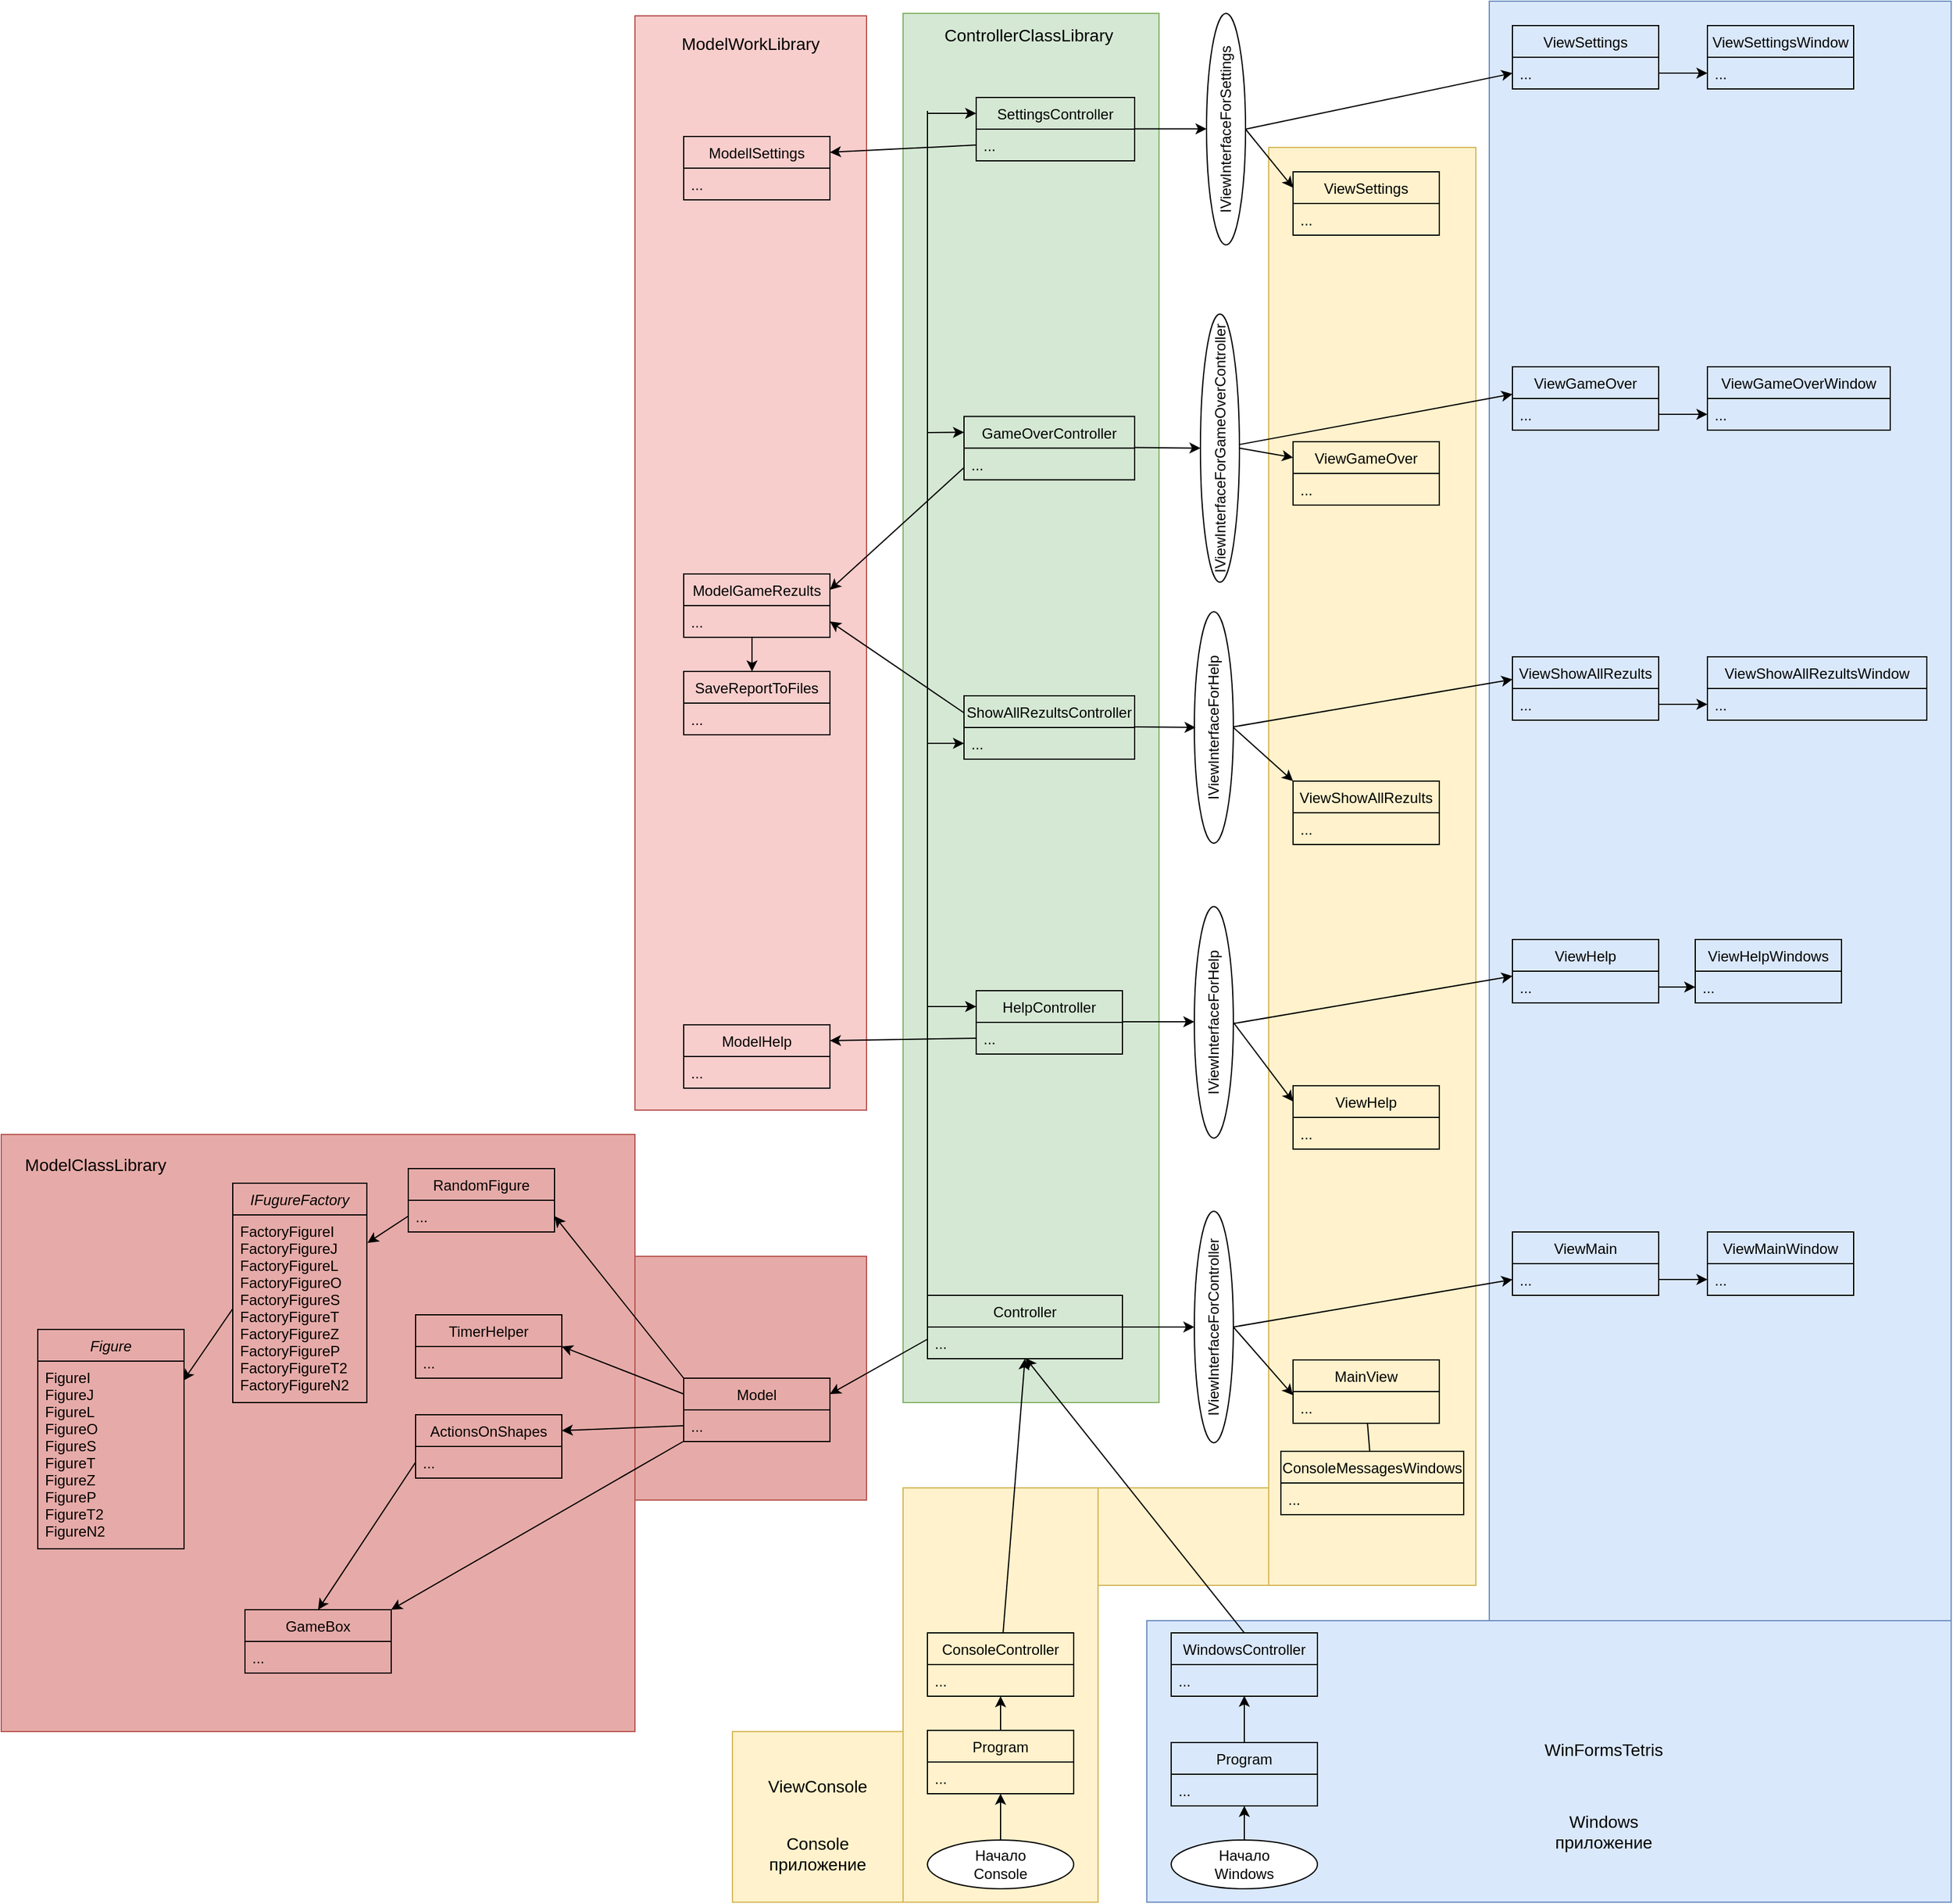 <mxfile version="16.0.3" type="device"><diagram id="prtHgNgQTEPvFCAcTncT" name="Page-1"><mxGraphModel dx="942" dy="1612" grid="1" gridSize="10" guides="1" tooltips="1" connect="1" arrows="1" fold="1" page="1" pageScale="1" pageWidth="827" pageHeight="1169" math="0" shadow="0"><root><mxCell id="0"/><mxCell id="1" parent="0"/><mxCell id="9zgiPNQ5Xbopc1vf4qiY-66" value="" style="rounded=0;whiteSpace=wrap;html=1;fontSize=14;strokeWidth=1;fillColor=#E6ABA8;strokeColor=#b85450;" parent="1" vertex="1"><mxGeometry x="540" y="610" width="190" height="200" as="geometry"/></mxCell><mxCell id="9zgiPNQ5Xbopc1vf4qiY-60" value="" style="rounded=0;whiteSpace=wrap;html=1;fillColor=#fff2cc;strokeColor=#d6b656;" parent="1" vertex="1"><mxGeometry x="620" y="1000" width="140" height="140" as="geometry"/></mxCell><mxCell id="9zgiPNQ5Xbopc1vf4qiY-9" value="" style="rounded=0;whiteSpace=wrap;html=1;fillColor=#E6ABA8;strokeColor=#b85450;" parent="1" vertex="1"><mxGeometry x="20" y="510" width="520" height="490" as="geometry"/></mxCell><mxCell id="9zgiPNQ5Xbopc1vf4qiY-8" value="" style="rounded=0;whiteSpace=wrap;html=1;fillColor=#f8cecc;strokeColor=#b85450;" parent="1" vertex="1"><mxGeometry x="540" y="-408" width="190" height="898" as="geometry"/></mxCell><mxCell id="9zgiPNQ5Xbopc1vf4qiY-7" value="" style="rounded=0;whiteSpace=wrap;html=1;fillColor=#d5e8d4;strokeColor=#82b366;" parent="1" vertex="1"><mxGeometry x="760" y="-410" width="210" height="1140" as="geometry"/></mxCell><mxCell id="9zgiPNQ5Xbopc1vf4qiY-6" value="" style="rounded=0;whiteSpace=wrap;html=1;fillColor=#fff2cc;strokeColor=#d6b656;" parent="1" vertex="1"><mxGeometry x="920" y="800" width="140" height="80" as="geometry"/></mxCell><mxCell id="9zgiPNQ5Xbopc1vf4qiY-5" value="" style="rounded=0;whiteSpace=wrap;html=1;fillColor=#fff2cc;strokeColor=#d6b656;" parent="1" vertex="1"><mxGeometry x="760" y="800" width="160" height="340" as="geometry"/></mxCell><mxCell id="9zgiPNQ5Xbopc1vf4qiY-4" value="" style="rounded=0;whiteSpace=wrap;html=1;fillColor=#fff2cc;strokeColor=#d6b656;" parent="1" vertex="1"><mxGeometry x="1060" y="-300" width="170" height="1180" as="geometry"/></mxCell><mxCell id="9zgiPNQ5Xbopc1vf4qiY-3" value="" style="rounded=0;whiteSpace=wrap;html=1;fillColor=#dae8fc;strokeColor=#6c8ebf;" parent="1" vertex="1"><mxGeometry x="1241" y="-420" width="379" height="1330" as="geometry"/></mxCell><mxCell id="9zgiPNQ5Xbopc1vf4qiY-1" value="" style="rounded=0;whiteSpace=wrap;html=1;fillColor=#dae8fc;strokeColor=#6c8ebf;" parent="1" vertex="1"><mxGeometry x="960" y="909" width="660" height="231" as="geometry"/></mxCell><mxCell id="8MBNEFl6X5TGmFLHUKpR-1" value="Controller" style="swimlane;fontStyle=0;childLayout=stackLayout;horizontal=1;startSize=26;fillColor=none;horizontalStack=0;resizeParent=1;resizeParentMax=0;resizeLast=0;collapsible=1;marginBottom=0;" parent="1" vertex="1"><mxGeometry x="780" y="642" width="160" height="52" as="geometry"/></mxCell><mxCell id="8MBNEFl6X5TGmFLHUKpR-2" value="..." style="text;strokeColor=none;fillColor=none;align=left;verticalAlign=top;spacingLeft=4;spacingRight=4;overflow=hidden;rotatable=0;points=[[0,0.5],[1,0.5]];portConstraint=eastwest;" parent="8MBNEFl6X5TGmFLHUKpR-1" vertex="1"><mxGeometry y="26" width="160" height="26" as="geometry"/></mxCell><mxCell id="8MBNEFl6X5TGmFLHUKpR-3" value="ViewMain" style="swimlane;fontStyle=0;childLayout=stackLayout;horizontal=1;startSize=26;fillColor=none;horizontalStack=0;resizeParent=1;resizeParentMax=0;resizeLast=0;collapsible=1;marginBottom=0;" parent="1" vertex="1"><mxGeometry x="1260" y="590" width="120" height="52" as="geometry"/></mxCell><mxCell id="8MBNEFl6X5TGmFLHUKpR-4" value="..." style="text;strokeColor=none;fillColor=none;align=left;verticalAlign=top;spacingLeft=4;spacingRight=4;overflow=hidden;rotatable=0;points=[[0,0.5],[1,0.5]];portConstraint=eastwest;" parent="8MBNEFl6X5TGmFLHUKpR-3" vertex="1"><mxGeometry y="26" width="120" height="26" as="geometry"/></mxCell><mxCell id="8MBNEFl6X5TGmFLHUKpR-5" value="Model" style="swimlane;fontStyle=0;childLayout=stackLayout;horizontal=1;startSize=26;fillColor=none;horizontalStack=0;resizeParent=1;resizeParentMax=0;resizeLast=0;collapsible=1;marginBottom=0;" parent="1" vertex="1"><mxGeometry x="580" y="710" width="120" height="52" as="geometry"/></mxCell><mxCell id="8MBNEFl6X5TGmFLHUKpR-6" value="..." style="text;strokeColor=none;fillColor=none;align=left;verticalAlign=top;spacingLeft=4;spacingRight=4;overflow=hidden;rotatable=0;points=[[0,0.5],[1,0.5]];portConstraint=eastwest;" parent="8MBNEFl6X5TGmFLHUKpR-5" vertex="1"><mxGeometry y="26" width="120" height="26" as="geometry"/></mxCell><mxCell id="8MBNEFl6X5TGmFLHUKpR-7" value="MainView" style="swimlane;fontStyle=0;childLayout=stackLayout;horizontal=1;startSize=26;fillColor=none;horizontalStack=0;resizeParent=1;resizeParentMax=0;resizeLast=0;collapsible=1;marginBottom=0;" parent="1" vertex="1"><mxGeometry x="1080" y="695" width="120" height="52" as="geometry"/></mxCell><mxCell id="8MBNEFl6X5TGmFLHUKpR-8" value="..." style="text;strokeColor=none;fillColor=none;align=left;verticalAlign=top;spacingLeft=4;spacingRight=4;overflow=hidden;rotatable=0;points=[[0,0.5],[1,0.5]];portConstraint=eastwest;" parent="8MBNEFl6X5TGmFLHUKpR-7" vertex="1"><mxGeometry y="26" width="120" height="26" as="geometry"/></mxCell><mxCell id="8MBNEFl6X5TGmFLHUKpR-9" value="IViewInterfaceForController" style="ellipse;whiteSpace=wrap;html=1;rotation=-90;" parent="1" vertex="1"><mxGeometry x="920" y="652" width="190" height="32" as="geometry"/></mxCell><mxCell id="8MBNEFl6X5TGmFLHUKpR-10" value="GameOverController" style="swimlane;fontStyle=0;childLayout=stackLayout;horizontal=1;startSize=26;fillColor=none;horizontalStack=0;resizeParent=1;resizeParentMax=0;resizeLast=0;collapsible=1;marginBottom=0;" parent="1" vertex="1"><mxGeometry x="810" y="-79.25" width="140" height="52" as="geometry"/></mxCell><mxCell id="8MBNEFl6X5TGmFLHUKpR-11" value="..." style="text;strokeColor=none;fillColor=none;align=left;verticalAlign=top;spacingLeft=4;spacingRight=4;overflow=hidden;rotatable=0;points=[[0,0.5],[1,0.5]];portConstraint=eastwest;" parent="8MBNEFl6X5TGmFLHUKpR-10" vertex="1"><mxGeometry y="26" width="140" height="26" as="geometry"/></mxCell><mxCell id="8MBNEFl6X5TGmFLHUKpR-12" value="ShowAllRezultsController" style="swimlane;fontStyle=0;childLayout=stackLayout;horizontal=1;startSize=26;fillColor=none;horizontalStack=0;resizeParent=1;resizeParentMax=0;resizeLast=0;collapsible=1;marginBottom=0;" parent="1" vertex="1"><mxGeometry x="810" y="150" width="140" height="52" as="geometry"/></mxCell><mxCell id="8MBNEFl6X5TGmFLHUKpR-13" value="..." style="text;strokeColor=none;fillColor=none;align=left;verticalAlign=top;spacingLeft=4;spacingRight=4;overflow=hidden;rotatable=0;points=[[0,0.5],[1,0.5]];portConstraint=eastwest;" parent="8MBNEFl6X5TGmFLHUKpR-12" vertex="1"><mxGeometry y="26" width="140" height="26" as="geometry"/></mxCell><mxCell id="8MBNEFl6X5TGmFLHUKpR-14" value="SettingsController" style="swimlane;fontStyle=0;childLayout=stackLayout;horizontal=1;startSize=26;fillColor=none;horizontalStack=0;resizeParent=1;resizeParentMax=0;resizeLast=0;collapsible=1;marginBottom=0;" parent="1" vertex="1"><mxGeometry x="820" y="-341" width="130" height="52" as="geometry"/></mxCell><mxCell id="8MBNEFl6X5TGmFLHUKpR-15" value="..." style="text;strokeColor=none;fillColor=none;align=left;verticalAlign=top;spacingLeft=4;spacingRight=4;overflow=hidden;rotatable=0;points=[[0,0.5],[1,0.5]];portConstraint=eastwest;" parent="8MBNEFl6X5TGmFLHUKpR-14" vertex="1"><mxGeometry y="26" width="130" height="26" as="geometry"/></mxCell><mxCell id="8MBNEFl6X5TGmFLHUKpR-16" value="HelpController" style="swimlane;fontStyle=0;childLayout=stackLayout;horizontal=1;startSize=26;fillColor=none;horizontalStack=0;resizeParent=1;resizeParentMax=0;resizeLast=0;collapsible=1;marginBottom=0;" parent="1" vertex="1"><mxGeometry x="820" y="392" width="120" height="52" as="geometry"/></mxCell><mxCell id="8MBNEFl6X5TGmFLHUKpR-17" value="..." style="text;strokeColor=none;fillColor=none;align=left;verticalAlign=top;spacingLeft=4;spacingRight=4;overflow=hidden;rotatable=0;points=[[0,0.5],[1,0.5]];portConstraint=eastwest;" parent="8MBNEFl6X5TGmFLHUKpR-16" vertex="1"><mxGeometry y="26" width="120" height="26" as="geometry"/></mxCell><mxCell id="8MBNEFl6X5TGmFLHUKpR-18" value="ModelGameRezults" style="swimlane;fontStyle=0;childLayout=stackLayout;horizontal=1;startSize=26;fillColor=none;horizontalStack=0;resizeParent=1;resizeParentMax=0;resizeLast=0;collapsible=1;marginBottom=0;" parent="1" vertex="1"><mxGeometry x="580" y="50" width="120" height="52" as="geometry"/></mxCell><mxCell id="8MBNEFl6X5TGmFLHUKpR-19" value="..." style="text;strokeColor=none;fillColor=none;align=left;verticalAlign=top;spacingLeft=4;spacingRight=4;overflow=hidden;rotatable=0;points=[[0,0.5],[1,0.5]];portConstraint=eastwest;" parent="8MBNEFl6X5TGmFLHUKpR-18" vertex="1"><mxGeometry y="26" width="120" height="26" as="geometry"/></mxCell><mxCell id="8MBNEFl6X5TGmFLHUKpR-20" value="ModellSettings" style="swimlane;fontStyle=0;childLayout=stackLayout;horizontal=1;startSize=26;fillColor=none;horizontalStack=0;resizeParent=1;resizeParentMax=0;resizeLast=0;collapsible=1;marginBottom=0;" parent="1" vertex="1"><mxGeometry x="580" y="-309" width="120" height="52" as="geometry"/></mxCell><mxCell id="8MBNEFl6X5TGmFLHUKpR-21" value="..." style="text;strokeColor=none;fillColor=none;align=left;verticalAlign=top;spacingLeft=4;spacingRight=4;overflow=hidden;rotatable=0;points=[[0,0.5],[1,0.5]];portConstraint=eastwest;" parent="8MBNEFl6X5TGmFLHUKpR-20" vertex="1"><mxGeometry y="26" width="120" height="26" as="geometry"/></mxCell><mxCell id="8MBNEFl6X5TGmFLHUKpR-22" value="ModelHelp" style="swimlane;fontStyle=0;childLayout=stackLayout;horizontal=1;startSize=26;fillColor=none;horizontalStack=0;resizeParent=1;resizeParentMax=0;resizeLast=0;collapsible=1;marginBottom=0;" parent="1" vertex="1"><mxGeometry x="580" y="420" width="120" height="52" as="geometry"/></mxCell><mxCell id="8MBNEFl6X5TGmFLHUKpR-23" value="..." style="text;strokeColor=none;fillColor=none;align=left;verticalAlign=top;spacingLeft=4;spacingRight=4;overflow=hidden;rotatable=0;points=[[0,0.5],[1,0.5]];portConstraint=eastwest;" parent="8MBNEFl6X5TGmFLHUKpR-22" vertex="1"><mxGeometry y="26" width="120" height="26" as="geometry"/></mxCell><mxCell id="8MBNEFl6X5TGmFLHUKpR-25" value="ViewHelp" style="swimlane;fontStyle=0;childLayout=stackLayout;horizontal=1;startSize=26;fillColor=none;horizontalStack=0;resizeParent=1;resizeParentMax=0;resizeLast=0;collapsible=1;marginBottom=0;" parent="1" vertex="1"><mxGeometry x="1260" y="350" width="120" height="52" as="geometry"/></mxCell><mxCell id="8MBNEFl6X5TGmFLHUKpR-26" value="..." style="text;strokeColor=none;fillColor=none;align=left;verticalAlign=top;spacingLeft=4;spacingRight=4;overflow=hidden;rotatable=0;points=[[0,0.5],[1,0.5]];portConstraint=eastwest;" parent="8MBNEFl6X5TGmFLHUKpR-25" vertex="1"><mxGeometry y="26" width="120" height="26" as="geometry"/></mxCell><mxCell id="8MBNEFl6X5TGmFLHUKpR-27" value="ViewHelpWindows" style="swimlane;fontStyle=0;childLayout=stackLayout;horizontal=1;startSize=26;fillColor=none;horizontalStack=0;resizeParent=1;resizeParentMax=0;resizeLast=0;collapsible=1;marginBottom=0;" parent="1" vertex="1"><mxGeometry x="1410" y="350" width="120" height="52" as="geometry"/></mxCell><mxCell id="8MBNEFl6X5TGmFLHUKpR-28" value="..." style="text;strokeColor=none;fillColor=none;align=left;verticalAlign=top;spacingLeft=4;spacingRight=4;overflow=hidden;rotatable=0;points=[[0,0.5],[1,0.5]];portConstraint=eastwest;" parent="8MBNEFl6X5TGmFLHUKpR-27" vertex="1"><mxGeometry y="26" width="120" height="26" as="geometry"/></mxCell><mxCell id="8MBNEFl6X5TGmFLHUKpR-29" value="ViewShowAllRezults" style="swimlane;fontStyle=0;childLayout=stackLayout;horizontal=1;startSize=26;fillColor=none;horizontalStack=0;resizeParent=1;resizeParentMax=0;resizeLast=0;collapsible=1;marginBottom=0;" parent="1" vertex="1"><mxGeometry x="1260" y="118" width="120" height="52" as="geometry"/></mxCell><mxCell id="8MBNEFl6X5TGmFLHUKpR-30" value="..." style="text;strokeColor=none;fillColor=none;align=left;verticalAlign=top;spacingLeft=4;spacingRight=4;overflow=hidden;rotatable=0;points=[[0,0.5],[1,0.5]];portConstraint=eastwest;" parent="8MBNEFl6X5TGmFLHUKpR-29" vertex="1"><mxGeometry y="26" width="120" height="26" as="geometry"/></mxCell><mxCell id="8MBNEFl6X5TGmFLHUKpR-31" value="ViewShowAllRezultsWindow" style="swimlane;fontStyle=0;childLayout=stackLayout;horizontal=1;startSize=26;fillColor=none;horizontalStack=0;resizeParent=1;resizeParentMax=0;resizeLast=0;collapsible=1;marginBottom=0;" parent="1" vertex="1"><mxGeometry x="1420" y="118" width="180" height="52" as="geometry"/></mxCell><mxCell id="8MBNEFl6X5TGmFLHUKpR-32" value="..." style="text;strokeColor=none;fillColor=none;align=left;verticalAlign=top;spacingLeft=4;spacingRight=4;overflow=hidden;rotatable=0;points=[[0,0.5],[1,0.5]];portConstraint=eastwest;" parent="8MBNEFl6X5TGmFLHUKpR-31" vertex="1"><mxGeometry y="26" width="180" height="26" as="geometry"/></mxCell><mxCell id="8MBNEFl6X5TGmFLHUKpR-33" value="ViewGameOver" style="swimlane;fontStyle=0;childLayout=stackLayout;horizontal=1;startSize=26;fillColor=none;horizontalStack=0;resizeParent=1;resizeParentMax=0;resizeLast=0;collapsible=1;marginBottom=0;" parent="1" vertex="1"><mxGeometry x="1260" y="-120" width="120" height="52" as="geometry"/></mxCell><mxCell id="8MBNEFl6X5TGmFLHUKpR-34" value="..." style="text;strokeColor=none;fillColor=none;align=left;verticalAlign=top;spacingLeft=4;spacingRight=4;overflow=hidden;rotatable=0;points=[[0,0.5],[1,0.5]];portConstraint=eastwest;" parent="8MBNEFl6X5TGmFLHUKpR-33" vertex="1"><mxGeometry y="26" width="120" height="26" as="geometry"/></mxCell><mxCell id="8MBNEFl6X5TGmFLHUKpR-35" value="ViewGameOverWindow" style="swimlane;fontStyle=0;childLayout=stackLayout;horizontal=1;startSize=26;fillColor=none;horizontalStack=0;resizeParent=1;resizeParentMax=0;resizeLast=0;collapsible=1;marginBottom=0;" parent="1" vertex="1"><mxGeometry x="1420" y="-120" width="150" height="52" as="geometry"/></mxCell><mxCell id="8MBNEFl6X5TGmFLHUKpR-36" value="..." style="text;strokeColor=none;fillColor=none;align=left;verticalAlign=top;spacingLeft=4;spacingRight=4;overflow=hidden;rotatable=0;points=[[0,0.5],[1,0.5]];portConstraint=eastwest;" parent="8MBNEFl6X5TGmFLHUKpR-35" vertex="1"><mxGeometry y="26" width="150" height="26" as="geometry"/></mxCell><mxCell id="8MBNEFl6X5TGmFLHUKpR-37" value="ViewSettings" style="swimlane;fontStyle=0;childLayout=stackLayout;horizontal=1;startSize=26;fillColor=none;horizontalStack=0;resizeParent=1;resizeParentMax=0;resizeLast=0;collapsible=1;marginBottom=0;" parent="1" vertex="1"><mxGeometry x="1260" y="-400" width="120" height="52" as="geometry"/></mxCell><mxCell id="8MBNEFl6X5TGmFLHUKpR-38" value="..." style="text;strokeColor=none;fillColor=none;align=left;verticalAlign=top;spacingLeft=4;spacingRight=4;overflow=hidden;rotatable=0;points=[[0,0.5],[1,0.5]];portConstraint=eastwest;" parent="8MBNEFl6X5TGmFLHUKpR-37" vertex="1"><mxGeometry y="26" width="120" height="26" as="geometry"/></mxCell><mxCell id="8MBNEFl6X5TGmFLHUKpR-39" value="ViewSettingsWindow" style="swimlane;fontStyle=0;childLayout=stackLayout;horizontal=1;startSize=26;fillColor=none;horizontalStack=0;resizeParent=1;resizeParentMax=0;resizeLast=0;collapsible=1;marginBottom=0;" parent="1" vertex="1"><mxGeometry x="1420" y="-400" width="120" height="52" as="geometry"/></mxCell><mxCell id="8MBNEFl6X5TGmFLHUKpR-40" value="..." style="text;strokeColor=none;fillColor=none;align=left;verticalAlign=top;spacingLeft=4;spacingRight=4;overflow=hidden;rotatable=0;points=[[0,0.5],[1,0.5]];portConstraint=eastwest;" parent="8MBNEFl6X5TGmFLHUKpR-39" vertex="1"><mxGeometry y="26" width="120" height="26" as="geometry"/></mxCell><mxCell id="8MBNEFl6X5TGmFLHUKpR-41" value="ViewHelp" style="swimlane;fontStyle=0;childLayout=stackLayout;horizontal=1;startSize=26;fillColor=none;horizontalStack=0;resizeParent=1;resizeParentMax=0;resizeLast=0;collapsible=1;marginBottom=0;" parent="1" vertex="1"><mxGeometry x="1080" y="470" width="120" height="52" as="geometry"/></mxCell><mxCell id="8MBNEFl6X5TGmFLHUKpR-42" value="..." style="text;strokeColor=none;fillColor=none;align=left;verticalAlign=top;spacingLeft=4;spacingRight=4;overflow=hidden;rotatable=0;points=[[0,0.5],[1,0.5]];portConstraint=eastwest;" parent="8MBNEFl6X5TGmFLHUKpR-41" vertex="1"><mxGeometry y="26" width="120" height="26" as="geometry"/></mxCell><mxCell id="8MBNEFl6X5TGmFLHUKpR-43" value="ViewShowAllRezults" style="swimlane;fontStyle=0;childLayout=stackLayout;horizontal=1;startSize=26;fillColor=none;horizontalStack=0;resizeParent=1;resizeParentMax=0;resizeLast=0;collapsible=1;marginBottom=0;" parent="1" vertex="1"><mxGeometry x="1080" y="220" width="120" height="52" as="geometry"/></mxCell><mxCell id="8MBNEFl6X5TGmFLHUKpR-44" value="..." style="text;strokeColor=none;fillColor=none;align=left;verticalAlign=top;spacingLeft=4;spacingRight=4;overflow=hidden;rotatable=0;points=[[0,0.5],[1,0.5]];portConstraint=eastwest;" parent="8MBNEFl6X5TGmFLHUKpR-43" vertex="1"><mxGeometry y="26" width="120" height="26" as="geometry"/></mxCell><mxCell id="8MBNEFl6X5TGmFLHUKpR-45" value="ViewGameOver" style="swimlane;fontStyle=0;childLayout=stackLayout;horizontal=1;startSize=26;fillColor=none;horizontalStack=0;resizeParent=1;resizeParentMax=0;resizeLast=0;collapsible=1;marginBottom=0;" parent="1" vertex="1"><mxGeometry x="1080" y="-58.5" width="120" height="52" as="geometry"/></mxCell><mxCell id="8MBNEFl6X5TGmFLHUKpR-46" value="..." style="text;strokeColor=none;fillColor=none;align=left;verticalAlign=top;spacingLeft=4;spacingRight=4;overflow=hidden;rotatable=0;points=[[0,0.5],[1,0.5]];portConstraint=eastwest;" parent="8MBNEFl6X5TGmFLHUKpR-45" vertex="1"><mxGeometry y="26" width="120" height="26" as="geometry"/></mxCell><mxCell id="8MBNEFl6X5TGmFLHUKpR-47" value="ViewSettings" style="swimlane;fontStyle=0;childLayout=stackLayout;horizontal=1;startSize=26;fillColor=none;horizontalStack=0;resizeParent=1;resizeParentMax=0;resizeLast=0;collapsible=1;marginBottom=0;" parent="1" vertex="1"><mxGeometry x="1080" y="-280" width="120" height="52" as="geometry"/></mxCell><mxCell id="8MBNEFl6X5TGmFLHUKpR-48" value="..." style="text;strokeColor=none;fillColor=none;align=left;verticalAlign=top;spacingLeft=4;spacingRight=4;overflow=hidden;rotatable=0;points=[[0,0.5],[1,0.5]];portConstraint=eastwest;" parent="8MBNEFl6X5TGmFLHUKpR-47" vertex="1"><mxGeometry y="26" width="120" height="26" as="geometry"/></mxCell><mxCell id="8MBNEFl6X5TGmFLHUKpR-53" value="Начало&lt;br&gt;Console" style="ellipse;whiteSpace=wrap;html=1;" parent="1" vertex="1"><mxGeometry x="780" y="1089" width="120" height="40" as="geometry"/></mxCell><mxCell id="8MBNEFl6X5TGmFLHUKpR-54" value="Начало&lt;br&gt;Windows" style="ellipse;whiteSpace=wrap;html=1;" parent="1" vertex="1"><mxGeometry x="980" y="1089" width="120" height="40" as="geometry"/></mxCell><mxCell id="8MBNEFl6X5TGmFLHUKpR-55" value="Program" style="swimlane;fontStyle=0;childLayout=stackLayout;horizontal=1;startSize=26;fillColor=none;horizontalStack=0;resizeParent=1;resizeParentMax=0;resizeLast=0;collapsible=1;marginBottom=0;" parent="1" vertex="1"><mxGeometry x="780" y="999" width="120" height="52" as="geometry"/></mxCell><mxCell id="8MBNEFl6X5TGmFLHUKpR-56" value="..." style="text;strokeColor=none;fillColor=none;align=left;verticalAlign=top;spacingLeft=4;spacingRight=4;overflow=hidden;rotatable=0;points=[[0,0.5],[1,0.5]];portConstraint=eastwest;" parent="8MBNEFl6X5TGmFLHUKpR-55" vertex="1"><mxGeometry y="26" width="120" height="26" as="geometry"/></mxCell><mxCell id="8MBNEFl6X5TGmFLHUKpR-57" value="ConsoleController" style="swimlane;fontStyle=0;childLayout=stackLayout;horizontal=1;startSize=26;fillColor=none;horizontalStack=0;resizeParent=1;resizeParentMax=0;resizeLast=0;collapsible=1;marginBottom=0;" parent="1" vertex="1"><mxGeometry x="780" y="919" width="120" height="52" as="geometry"/></mxCell><mxCell id="8MBNEFl6X5TGmFLHUKpR-58" value="..." style="text;strokeColor=none;fillColor=none;align=left;verticalAlign=top;spacingLeft=4;spacingRight=4;overflow=hidden;rotatable=0;points=[[0,0.5],[1,0.5]];portConstraint=eastwest;" parent="8MBNEFl6X5TGmFLHUKpR-57" vertex="1"><mxGeometry y="26" width="120" height="26" as="geometry"/></mxCell><mxCell id="8MBNEFl6X5TGmFLHUKpR-59" value="Program" style="swimlane;fontStyle=0;childLayout=stackLayout;horizontal=1;startSize=26;fillColor=none;horizontalStack=0;resizeParent=1;resizeParentMax=0;resizeLast=0;collapsible=1;marginBottom=0;" parent="1" vertex="1"><mxGeometry x="980" y="1009" width="120" height="52" as="geometry"/></mxCell><mxCell id="8MBNEFl6X5TGmFLHUKpR-60" value="..." style="text;strokeColor=none;fillColor=none;align=left;verticalAlign=top;spacingLeft=4;spacingRight=4;overflow=hidden;rotatable=0;points=[[0,0.5],[1,0.5]];portConstraint=eastwest;" parent="8MBNEFl6X5TGmFLHUKpR-59" vertex="1"><mxGeometry y="26" width="120" height="26" as="geometry"/></mxCell><mxCell id="8MBNEFl6X5TGmFLHUKpR-61" value="WindowsController" style="swimlane;fontStyle=0;childLayout=stackLayout;horizontal=1;startSize=26;fillColor=none;horizontalStack=0;resizeParent=1;resizeParentMax=0;resizeLast=0;collapsible=1;marginBottom=0;" parent="1" vertex="1"><mxGeometry x="980" y="919" width="120" height="52" as="geometry"/></mxCell><mxCell id="8MBNEFl6X5TGmFLHUKpR-62" value="..." style="text;strokeColor=none;fillColor=none;align=left;verticalAlign=top;spacingLeft=4;spacingRight=4;overflow=hidden;rotatable=0;points=[[0,0.5],[1,0.5]];portConstraint=eastwest;" parent="8MBNEFl6X5TGmFLHUKpR-61" vertex="1"><mxGeometry y="26" width="120" height="26" as="geometry"/></mxCell><mxCell id="8MBNEFl6X5TGmFLHUKpR-63" value="ViewMainWindow" style="swimlane;fontStyle=0;childLayout=stackLayout;horizontal=1;startSize=26;fillColor=none;horizontalStack=0;resizeParent=1;resizeParentMax=0;resizeLast=0;collapsible=1;marginBottom=0;" parent="1" vertex="1"><mxGeometry x="1420" y="590" width="120" height="52" as="geometry"/></mxCell><mxCell id="8MBNEFl6X5TGmFLHUKpR-64" value="..." style="text;strokeColor=none;fillColor=none;align=left;verticalAlign=top;spacingLeft=4;spacingRight=4;overflow=hidden;rotatable=0;points=[[0,0.5],[1,0.5]];portConstraint=eastwest;" parent="8MBNEFl6X5TGmFLHUKpR-63" vertex="1"><mxGeometry y="26" width="120" height="26" as="geometry"/></mxCell><mxCell id="8MBNEFl6X5TGmFLHUKpR-65" value="IViewInterfaceForHelp" style="ellipse;whiteSpace=wrap;html=1;rotation=-90;" parent="1" vertex="1"><mxGeometry x="920" y="402" width="190" height="32" as="geometry"/></mxCell><mxCell id="8MBNEFl6X5TGmFLHUKpR-66" value="IViewInterfaceForHelp" style="ellipse;whiteSpace=wrap;html=1;rotation=-90;" parent="1" vertex="1"><mxGeometry x="920" y="160" width="190" height="32" as="geometry"/></mxCell><mxCell id="8MBNEFl6X5TGmFLHUKpR-67" value="IViewInterfaceForGameOverController" style="ellipse;whiteSpace=wrap;html=1;rotation=-90;" parent="1" vertex="1"><mxGeometry x="910" y="-69.25" width="220" height="32" as="geometry"/></mxCell><mxCell id="8MBNEFl6X5TGmFLHUKpR-68" value="IViewInterfaceForSettings" style="ellipse;whiteSpace=wrap;html=1;rotation=-90;" parent="1" vertex="1"><mxGeometry x="930" y="-331" width="190" height="32" as="geometry"/></mxCell><mxCell id="8MBNEFl6X5TGmFLHUKpR-69" value="ConsoleMessagesWindows" style="swimlane;fontStyle=0;childLayout=stackLayout;horizontal=1;startSize=26;fillColor=none;horizontalStack=0;resizeParent=1;resizeParentMax=0;resizeLast=0;collapsible=1;marginBottom=0;" parent="1" vertex="1"><mxGeometry x="1070" y="770" width="150" height="52" as="geometry"/></mxCell><mxCell id="8MBNEFl6X5TGmFLHUKpR-70" value="..." style="text;strokeColor=none;fillColor=none;align=left;verticalAlign=top;spacingLeft=4;spacingRight=4;overflow=hidden;rotatable=0;points=[[0,0.5],[1,0.5]];portConstraint=eastwest;" parent="8MBNEFl6X5TGmFLHUKpR-69" vertex="1"><mxGeometry y="26" width="150" height="26" as="geometry"/></mxCell><mxCell id="8MBNEFl6X5TGmFLHUKpR-71" value="SaveReportToFiles" style="swimlane;fontStyle=0;childLayout=stackLayout;horizontal=1;startSize=26;fillColor=none;horizontalStack=0;resizeParent=1;resizeParentMax=0;resizeLast=0;collapsible=1;marginBottom=0;" parent="1" vertex="1"><mxGeometry x="580" y="130" width="120" height="52" as="geometry"/></mxCell><mxCell id="8MBNEFl6X5TGmFLHUKpR-72" value="..." style="text;strokeColor=none;fillColor=none;align=left;verticalAlign=top;spacingLeft=4;spacingRight=4;overflow=hidden;rotatable=0;points=[[0,0.5],[1,0.5]];portConstraint=eastwest;" parent="8MBNEFl6X5TGmFLHUKpR-71" vertex="1"><mxGeometry y="26" width="120" height="26" as="geometry"/></mxCell><mxCell id="8MBNEFl6X5TGmFLHUKpR-73" value="GameBox" style="swimlane;fontStyle=0;childLayout=stackLayout;horizontal=1;startSize=26;fillColor=none;horizontalStack=0;resizeParent=1;resizeParentMax=0;resizeLast=0;collapsible=1;marginBottom=0;" parent="1" vertex="1"><mxGeometry x="220" y="900" width="120" height="52" as="geometry"/></mxCell><mxCell id="8MBNEFl6X5TGmFLHUKpR-74" value="..." style="text;strokeColor=none;fillColor=none;align=left;verticalAlign=top;spacingLeft=4;spacingRight=4;overflow=hidden;rotatable=0;points=[[0,0.5],[1,0.5]];portConstraint=eastwest;" parent="8MBNEFl6X5TGmFLHUKpR-73" vertex="1"><mxGeometry y="26" width="120" height="26" as="geometry"/></mxCell><mxCell id="8MBNEFl6X5TGmFLHUKpR-75" value="TimerHelper" style="swimlane;fontStyle=0;childLayout=stackLayout;horizontal=1;startSize=26;fillColor=none;horizontalStack=0;resizeParent=1;resizeParentMax=0;resizeLast=0;collapsible=1;marginBottom=0;" parent="1" vertex="1"><mxGeometry x="360" y="658" width="120" height="52" as="geometry"/></mxCell><mxCell id="8MBNEFl6X5TGmFLHUKpR-76" value="..." style="text;strokeColor=none;fillColor=none;align=left;verticalAlign=top;spacingLeft=4;spacingRight=4;overflow=hidden;rotatable=0;points=[[0,0.5],[1,0.5]];portConstraint=eastwest;" parent="8MBNEFl6X5TGmFLHUKpR-75" vertex="1"><mxGeometry y="26" width="120" height="26" as="geometry"/></mxCell><mxCell id="8MBNEFl6X5TGmFLHUKpR-77" value="ActionsOnShapes" style="swimlane;fontStyle=0;childLayout=stackLayout;horizontal=1;startSize=26;fillColor=none;horizontalStack=0;resizeParent=1;resizeParentMax=0;resizeLast=0;collapsible=1;marginBottom=0;" parent="1" vertex="1"><mxGeometry x="360" y="740" width="120" height="52" as="geometry"/></mxCell><mxCell id="8MBNEFl6X5TGmFLHUKpR-78" value="..." style="text;strokeColor=none;fillColor=none;align=left;verticalAlign=top;spacingLeft=4;spacingRight=4;overflow=hidden;rotatable=0;points=[[0,0.5],[1,0.5]];portConstraint=eastwest;" parent="8MBNEFl6X5TGmFLHUKpR-77" vertex="1"><mxGeometry y="26" width="120" height="26" as="geometry"/></mxCell><mxCell id="8MBNEFl6X5TGmFLHUKpR-79" value="RandomFigure" style="swimlane;fontStyle=0;childLayout=stackLayout;horizontal=1;startSize=26;fillColor=none;horizontalStack=0;resizeParent=1;resizeParentMax=0;resizeLast=0;collapsible=1;marginBottom=0;" parent="1" vertex="1"><mxGeometry x="354" y="538" width="120" height="52" as="geometry"/></mxCell><mxCell id="8MBNEFl6X5TGmFLHUKpR-80" value="..." style="text;strokeColor=none;fillColor=none;align=left;verticalAlign=top;spacingLeft=4;spacingRight=4;overflow=hidden;rotatable=0;points=[[0,0.5],[1,0.5]];portConstraint=eastwest;" parent="8MBNEFl6X5TGmFLHUKpR-79" vertex="1"><mxGeometry y="26" width="120" height="26" as="geometry"/></mxCell><mxCell id="8MBNEFl6X5TGmFLHUKpR-81" value="" style="endArrow=classic;html=1;rounded=0;entryX=1;entryY=0;entryDx=0;entryDy=0;exitX=-0.004;exitY=1;exitDx=0;exitDy=0;exitPerimeter=0;" parent="1" source="8MBNEFl6X5TGmFLHUKpR-6" target="8MBNEFl6X5TGmFLHUKpR-73" edge="1"><mxGeometry width="50" height="50" relative="1" as="geometry"><mxPoint x="580" y="730" as="sourcePoint"/><mxPoint x="760" y="630" as="targetPoint"/></mxGeometry></mxCell><mxCell id="8MBNEFl6X5TGmFLHUKpR-82" value="" style="endArrow=classic;html=1;rounded=0;exitX=0;exitY=0.5;exitDx=0;exitDy=0;entryX=0.5;entryY=0;entryDx=0;entryDy=0;" parent="1" source="8MBNEFl6X5TGmFLHUKpR-78" target="8MBNEFl6X5TGmFLHUKpR-73" edge="1"><mxGeometry width="50" height="50" relative="1" as="geometry"><mxPoint x="200" y="750" as="sourcePoint"/><mxPoint x="280" y="830" as="targetPoint"/></mxGeometry></mxCell><mxCell id="8MBNEFl6X5TGmFLHUKpR-87" value="IFugureFactory" style="swimlane;fontStyle=2;childLayout=stackLayout;horizontal=1;startSize=26;fillColor=none;horizontalStack=0;resizeParent=1;resizeParentMax=0;resizeLast=0;collapsible=1;marginBottom=0;" parent="1" vertex="1"><mxGeometry x="210" y="550" width="110" height="180" as="geometry"/></mxCell><mxCell id="8MBNEFl6X5TGmFLHUKpR-88" value="FactoryFigureI&#10;FactoryFigureJ&#10;FactoryFigureL&#10;FactoryFigureO&#10;FactoryFigureS&#10;FactoryFigureT&#10;FactoryFigureZ&#10;FactoryFigureP&#10;FactoryFigureT2&#10;FactoryFigureN2&#10;&#10;" style="text;strokeColor=none;fillColor=none;align=left;verticalAlign=top;spacingLeft=4;spacingRight=4;overflow=hidden;rotatable=0;points=[[0,0.5],[1,0.5]];portConstraint=eastwest;" parent="8MBNEFl6X5TGmFLHUKpR-87" vertex="1"><mxGeometry y="26" width="110" height="154" as="geometry"/></mxCell><mxCell id="8MBNEFl6X5TGmFLHUKpR-89" value="Figure" style="swimlane;fontStyle=2;childLayout=stackLayout;horizontal=1;startSize=26;fillColor=none;horizontalStack=0;resizeParent=1;resizeParentMax=0;resizeLast=0;collapsible=1;marginBottom=0;" parent="1" vertex="1"><mxGeometry x="50" y="670" width="120" height="180" as="geometry"/></mxCell><mxCell id="8MBNEFl6X5TGmFLHUKpR-90" value="FigureI&#10;FigureJ&#10;FigureL&#10;FigureO&#10;FigureS&#10;FigureT&#10;FigureZ&#10;FigureP&#10;FigureT2&#10;FigureN2" style="text;strokeColor=none;fillColor=none;align=left;verticalAlign=top;spacingLeft=4;spacingRight=4;overflow=hidden;rotatable=0;points=[[0,0.5],[1,0.5]];portConstraint=eastwest;" parent="8MBNEFl6X5TGmFLHUKpR-89" vertex="1"><mxGeometry y="26" width="120" height="154" as="geometry"/></mxCell><mxCell id="9zgiPNQ5Xbopc1vf4qiY-12" value="" style="endArrow=classic;html=1;rounded=0;entryX=0.5;entryY=1;entryDx=0;entryDy=0;exitX=0.5;exitY=0;exitDx=0;exitDy=0;" parent="1" source="8MBNEFl6X5TGmFLHUKpR-54" target="8MBNEFl6X5TGmFLHUKpR-59" edge="1"><mxGeometry width="50" height="50" relative="1" as="geometry"><mxPoint x="920" y="1110" as="sourcePoint"/><mxPoint x="970" y="1060" as="targetPoint"/></mxGeometry></mxCell><mxCell id="9zgiPNQ5Xbopc1vf4qiY-13" value="" style="endArrow=classic;html=1;rounded=0;entryX=0.5;entryY=1;entryDx=0;entryDy=0;exitX=0.5;exitY=0;exitDx=0;exitDy=0;" parent="1" source="8MBNEFl6X5TGmFLHUKpR-53" target="8MBNEFl6X5TGmFLHUKpR-55" edge="1"><mxGeometry width="50" height="50" relative="1" as="geometry"><mxPoint x="910" y="1110" as="sourcePoint"/><mxPoint x="960" y="1060" as="targetPoint"/></mxGeometry></mxCell><mxCell id="9zgiPNQ5Xbopc1vf4qiY-14" value="" style="endArrow=classic;html=1;rounded=0;entryX=0.5;entryY=1;entryDx=0;entryDy=0;exitX=0.5;exitY=0;exitDx=0;exitDy=0;" parent="1" source="8MBNEFl6X5TGmFLHUKpR-55" target="8MBNEFl6X5TGmFLHUKpR-57" edge="1"><mxGeometry width="50" height="50" relative="1" as="geometry"><mxPoint x="830" y="1020" as="sourcePoint"/><mxPoint x="880" y="970" as="targetPoint"/></mxGeometry></mxCell><mxCell id="9zgiPNQ5Xbopc1vf4qiY-15" value="" style="endArrow=classic;html=1;rounded=0;entryX=0.5;entryY=0.987;entryDx=0;entryDy=0;entryPerimeter=0;exitX=0.5;exitY=0;exitDx=0;exitDy=0;" parent="1" source="8MBNEFl6X5TGmFLHUKpR-59" target="8MBNEFl6X5TGmFLHUKpR-62" edge="1"><mxGeometry width="50" height="50" relative="1" as="geometry"><mxPoint x="1020" y="1020" as="sourcePoint"/><mxPoint x="1070" y="970" as="targetPoint"/></mxGeometry></mxCell><mxCell id="9zgiPNQ5Xbopc1vf4qiY-16" value="" style="endArrow=classic;html=1;rounded=0;exitX=0.5;exitY=0;exitDx=0;exitDy=0;entryX=0.503;entryY=0.981;entryDx=0;entryDy=0;entryPerimeter=0;" parent="1" source="8MBNEFl6X5TGmFLHUKpR-61" target="8MBNEFl6X5TGmFLHUKpR-2" edge="1"><mxGeometry width="50" height="50" relative="1" as="geometry"><mxPoint x="970" y="880" as="sourcePoint"/><mxPoint x="900" y="700" as="targetPoint"/></mxGeometry></mxCell><mxCell id="9zgiPNQ5Xbopc1vf4qiY-17" value="" style="endArrow=classic;html=1;rounded=0;entryX=0.5;entryY=1;entryDx=0;entryDy=0;" parent="1" source="8MBNEFl6X5TGmFLHUKpR-57" target="8MBNEFl6X5TGmFLHUKpR-1" edge="1"><mxGeometry width="50" height="50" relative="1" as="geometry"><mxPoint x="810" y="770" as="sourcePoint"/><mxPoint x="860" y="710" as="targetPoint"/></mxGeometry></mxCell><mxCell id="9zgiPNQ5Xbopc1vf4qiY-18" value="" style="endArrow=classic;html=1;rounded=0;exitX=1;exitY=0.5;exitDx=0;exitDy=0;entryX=0.5;entryY=0;entryDx=0;entryDy=0;" parent="1" source="8MBNEFl6X5TGmFLHUKpR-1" target="8MBNEFl6X5TGmFLHUKpR-9" edge="1"><mxGeometry width="50" height="50" relative="1" as="geometry"><mxPoint x="960" y="700" as="sourcePoint"/><mxPoint x="1010" y="650" as="targetPoint"/></mxGeometry></mxCell><mxCell id="9zgiPNQ5Xbopc1vf4qiY-19" value="" style="endArrow=classic;html=1;rounded=0;entryX=0;entryY=0.5;entryDx=0;entryDy=0;exitX=0.5;exitY=1;exitDx=0;exitDy=0;" parent="1" source="8MBNEFl6X5TGmFLHUKpR-9" target="8MBNEFl6X5TGmFLHUKpR-4" edge="1"><mxGeometry width="50" height="50" relative="1" as="geometry"><mxPoint x="1030" y="680" as="sourcePoint"/><mxPoint x="1210" y="620" as="targetPoint"/></mxGeometry></mxCell><mxCell id="9zgiPNQ5Xbopc1vf4qiY-20" value="" style="endArrow=classic;html=1;rounded=0;exitX=0.5;exitY=1;exitDx=0;exitDy=0;entryX=0;entryY=0.115;entryDx=0;entryDy=0;entryPerimeter=0;" parent="1" source="8MBNEFl6X5TGmFLHUKpR-9" target="8MBNEFl6X5TGmFLHUKpR-8" edge="1"><mxGeometry width="50" height="50" relative="1" as="geometry"><mxPoint x="1070" y="680" as="sourcePoint"/><mxPoint x="1120" y="630" as="targetPoint"/></mxGeometry></mxCell><mxCell id="9zgiPNQ5Xbopc1vf4qiY-21" value="" style="endArrow=none;html=1;rounded=0;" parent="1" source="8MBNEFl6X5TGmFLHUKpR-69" target="8MBNEFl6X5TGmFLHUKpR-8" edge="1"><mxGeometry width="50" height="50" relative="1" as="geometry"><mxPoint x="1130" y="790" as="sourcePoint"/><mxPoint x="1180" y="740" as="targetPoint"/></mxGeometry></mxCell><mxCell id="9zgiPNQ5Xbopc1vf4qiY-22" value="" style="endArrow=none;html=1;rounded=0;exitX=0;exitY=0;exitDx=0;exitDy=0;" parent="1" source="8MBNEFl6X5TGmFLHUKpR-1" edge="1"><mxGeometry width="50" height="50" relative="1" as="geometry"><mxPoint x="970" y="-310" as="sourcePoint"/><mxPoint x="780" y="-330" as="targetPoint"/></mxGeometry></mxCell><mxCell id="9zgiPNQ5Xbopc1vf4qiY-24" value="" style="endArrow=classic;html=1;rounded=0;entryX=0;entryY=0.25;entryDx=0;entryDy=0;" parent="1" target="8MBNEFl6X5TGmFLHUKpR-14" edge="1"><mxGeometry width="50" height="50" relative="1" as="geometry"><mxPoint x="780" y="-328" as="sourcePoint"/><mxPoint x="900" y="-380" as="targetPoint"/></mxGeometry></mxCell><mxCell id="9zgiPNQ5Xbopc1vf4qiY-25" value="" style="endArrow=classic;html=1;rounded=0;entryX=0;entryY=0.25;entryDx=0;entryDy=0;" parent="1" target="8MBNEFl6X5TGmFLHUKpR-10" edge="1"><mxGeometry width="50" height="50" relative="1" as="geometry"><mxPoint x="780" y="-66" as="sourcePoint"/><mxPoint x="820" y="-39.997" as="targetPoint"/></mxGeometry></mxCell><mxCell id="9zgiPNQ5Xbopc1vf4qiY-26" value="" style="endArrow=classic;html=1;rounded=0;entryX=0;entryY=0.5;entryDx=0;entryDy=0;" parent="1" target="8MBNEFl6X5TGmFLHUKpR-13" edge="1"><mxGeometry width="50" height="50" relative="1" as="geometry"><mxPoint x="780" y="189" as="sourcePoint"/><mxPoint x="820" y="185.633" as="targetPoint"/></mxGeometry></mxCell><mxCell id="9zgiPNQ5Xbopc1vf4qiY-27" value="" style="endArrow=classic;html=1;rounded=0;entryX=0;entryY=0.25;entryDx=0;entryDy=0;" parent="1" target="8MBNEFl6X5TGmFLHUKpR-16" edge="1"><mxGeometry width="50" height="50" relative="1" as="geometry"><mxPoint x="780" y="405" as="sourcePoint"/><mxPoint x="820" y="430.003" as="targetPoint"/></mxGeometry></mxCell><mxCell id="9zgiPNQ5Xbopc1vf4qiY-28" value="" style="endArrow=classic;html=1;rounded=0;exitX=1;exitY=0.5;exitDx=0;exitDy=0;entryX=0.5;entryY=0;entryDx=0;entryDy=0;" parent="1" edge="1"><mxGeometry width="50" height="50" relative="1" as="geometry"><mxPoint x="940" y="417.5" as="sourcePoint"/><mxPoint x="999" y="417.5" as="targetPoint"/></mxGeometry></mxCell><mxCell id="9zgiPNQ5Xbopc1vf4qiY-29" value="" style="endArrow=classic;html=1;rounded=0;exitX=1;exitY=0.5;exitDx=0;exitDy=0;" parent="1" edge="1"><mxGeometry width="50" height="50" relative="1" as="geometry"><mxPoint x="950" y="175.5" as="sourcePoint"/><mxPoint x="1000" y="176" as="targetPoint"/></mxGeometry></mxCell><mxCell id="9zgiPNQ5Xbopc1vf4qiY-30" value="" style="endArrow=classic;html=1;rounded=0;exitX=1;exitY=0.5;exitDx=0;exitDy=0;entryX=0.5;entryY=0;entryDx=0;entryDy=0;" parent="1" target="8MBNEFl6X5TGmFLHUKpR-67" edge="1"><mxGeometry width="50" height="50" relative="1" as="geometry"><mxPoint x="950" y="-53.75" as="sourcePoint"/><mxPoint x="1000" y="-54" as="targetPoint"/></mxGeometry></mxCell><mxCell id="9zgiPNQ5Xbopc1vf4qiY-31" value="" style="endArrow=classic;html=1;rounded=0;exitX=1;exitY=0.5;exitDx=0;exitDy=0;entryX=0.5;entryY=0;entryDx=0;entryDy=0;" parent="1" edge="1"><mxGeometry width="50" height="50" relative="1" as="geometry"><mxPoint x="950" y="-315.25" as="sourcePoint"/><mxPoint x="1009" y="-315.25" as="targetPoint"/></mxGeometry></mxCell><mxCell id="9zgiPNQ5Xbopc1vf4qiY-32" value="" style="endArrow=classic;html=1;rounded=0;entryX=0;entryY=0.5;entryDx=0;entryDy=0;exitX=0.5;exitY=1;exitDx=0;exitDy=0;" parent="1" source="8MBNEFl6X5TGmFLHUKpR-68" target="8MBNEFl6X5TGmFLHUKpR-38" edge="1"><mxGeometry width="50" height="50" relative="1" as="geometry"><mxPoint x="1140" y="-330" as="sourcePoint"/><mxPoint x="1190" y="-380" as="targetPoint"/></mxGeometry></mxCell><mxCell id="9zgiPNQ5Xbopc1vf4qiY-33" value="" style="endArrow=classic;html=1;rounded=0;entryX=0;entryY=0.25;entryDx=0;entryDy=0;exitX=0.5;exitY=1;exitDx=0;exitDy=0;" parent="1" source="8MBNEFl6X5TGmFLHUKpR-68" target="8MBNEFl6X5TGmFLHUKpR-47" edge="1"><mxGeometry width="50" height="50" relative="1" as="geometry"><mxPoint x="1050" y="-360" as="sourcePoint"/><mxPoint x="1100" y="-410" as="targetPoint"/></mxGeometry></mxCell><mxCell id="9zgiPNQ5Xbopc1vf4qiY-34" value="" style="endArrow=classic;html=1;rounded=0;entryX=0;entryY=0.25;entryDx=0;entryDy=0;exitX=0.5;exitY=1;exitDx=0;exitDy=0;" parent="1" source="8MBNEFl6X5TGmFLHUKpR-67" target="8MBNEFl6X5TGmFLHUKpR-45" edge="1"><mxGeometry width="50" height="50" relative="1" as="geometry"><mxPoint x="1041" y="-77.25" as="sourcePoint"/><mxPoint x="1080" y="-29.25" as="targetPoint"/></mxGeometry></mxCell><mxCell id="9zgiPNQ5Xbopc1vf4qiY-35" value="" style="endArrow=classic;html=1;rounded=0;entryX=0;entryY=0;entryDx=0;entryDy=0;exitX=0.5;exitY=1;exitDx=0;exitDy=0;" parent="1" source="8MBNEFl6X5TGmFLHUKpR-66" target="8MBNEFl6X5TGmFLHUKpR-43" edge="1"><mxGeometry width="50" height="50" relative="1" as="geometry"><mxPoint x="1031" y="172" as="sourcePoint"/><mxPoint x="1070" y="220" as="targetPoint"/></mxGeometry></mxCell><mxCell id="9zgiPNQ5Xbopc1vf4qiY-36" value="" style="endArrow=classic;html=1;rounded=0;entryX=0;entryY=0.25;entryDx=0;entryDy=0;exitX=0.5;exitY=1;exitDx=0;exitDy=0;" parent="1" source="8MBNEFl6X5TGmFLHUKpR-65" target="8MBNEFl6X5TGmFLHUKpR-41" edge="1"><mxGeometry width="50" height="50" relative="1" as="geometry"><mxPoint x="1041" y="444" as="sourcePoint"/><mxPoint x="1080" y="492" as="targetPoint"/></mxGeometry></mxCell><mxCell id="9zgiPNQ5Xbopc1vf4qiY-37" value="" style="endArrow=classic;html=1;rounded=0;entryX=0;entryY=0.5;entryDx=0;entryDy=0;exitX=0.5;exitY=1;exitDx=0;exitDy=0;" parent="1" edge="1"><mxGeometry width="50" height="50" relative="1" as="geometry"><mxPoint x="1031" y="419" as="sourcePoint"/><mxPoint x="1260" y="380" as="targetPoint"/></mxGeometry></mxCell><mxCell id="9zgiPNQ5Xbopc1vf4qiY-38" value="" style="endArrow=classic;html=1;rounded=0;entryX=0;entryY=0.5;entryDx=0;entryDy=0;exitX=0.5;exitY=1;exitDx=0;exitDy=0;" parent="1" edge="1"><mxGeometry width="50" height="50" relative="1" as="geometry"><mxPoint x="1031" y="175.5" as="sourcePoint"/><mxPoint x="1260" y="136.5" as="targetPoint"/></mxGeometry></mxCell><mxCell id="9zgiPNQ5Xbopc1vf4qiY-39" value="" style="endArrow=classic;html=1;rounded=0;entryX=0;entryY=0.5;entryDx=0;entryDy=0;" parent="1" source="8MBNEFl6X5TGmFLHUKpR-67" edge="1"><mxGeometry width="50" height="50" relative="1" as="geometry"><mxPoint x="1040" y="-58" as="sourcePoint"/><mxPoint x="1260" y="-97.5" as="targetPoint"/></mxGeometry></mxCell><mxCell id="9zgiPNQ5Xbopc1vf4qiY-40" value="" style="edgeStyle=none;rounded=0;orthogonalLoop=1;jettySize=auto;html=1;" parent="1" source="8MBNEFl6X5TGmFLHUKpR-38" target="8MBNEFl6X5TGmFLHUKpR-40" edge="1"><mxGeometry relative="1" as="geometry"/></mxCell><mxCell id="9zgiPNQ5Xbopc1vf4qiY-41" value="" style="edgeStyle=none;rounded=0;orthogonalLoop=1;jettySize=auto;html=1;" parent="1" source="8MBNEFl6X5TGmFLHUKpR-34" target="8MBNEFl6X5TGmFLHUKpR-36" edge="1"><mxGeometry relative="1" as="geometry"/></mxCell><mxCell id="9zgiPNQ5Xbopc1vf4qiY-42" value="" style="edgeStyle=none;rounded=0;orthogonalLoop=1;jettySize=auto;html=1;" parent="1" source="8MBNEFl6X5TGmFLHUKpR-30" target="8MBNEFl6X5TGmFLHUKpR-32" edge="1"><mxGeometry relative="1" as="geometry"/></mxCell><mxCell id="9zgiPNQ5Xbopc1vf4qiY-43" value="" style="edgeStyle=none;rounded=0;orthogonalLoop=1;jettySize=auto;html=1;" parent="1" source="8MBNEFl6X5TGmFLHUKpR-26" target="8MBNEFl6X5TGmFLHUKpR-28" edge="1"><mxGeometry relative="1" as="geometry"/></mxCell><mxCell id="9zgiPNQ5Xbopc1vf4qiY-44" value="" style="edgeStyle=none;rounded=0;orthogonalLoop=1;jettySize=auto;html=1;" parent="1" source="8MBNEFl6X5TGmFLHUKpR-4" target="8MBNEFl6X5TGmFLHUKpR-64" edge="1"><mxGeometry relative="1" as="geometry"/></mxCell><mxCell id="9zgiPNQ5Xbopc1vf4qiY-45" value="" style="endArrow=classic;html=1;rounded=0;entryX=1;entryY=0.25;entryDx=0;entryDy=0;exitX=0;exitY=0.5;exitDx=0;exitDy=0;" parent="1" source="8MBNEFl6X5TGmFLHUKpR-15" target="8MBNEFl6X5TGmFLHUKpR-20" edge="1"><mxGeometry width="50" height="50" relative="1" as="geometry"><mxPoint x="780" y="-210" as="sourcePoint"/><mxPoint x="830" y="-260" as="targetPoint"/></mxGeometry></mxCell><mxCell id="9zgiPNQ5Xbopc1vf4qiY-46" value="" style="endArrow=classic;html=1;rounded=0;entryX=1;entryY=0.25;entryDx=0;entryDy=0;exitX=0;exitY=0.5;exitDx=0;exitDy=0;" parent="1" target="8MBNEFl6X5TGmFLHUKpR-18" edge="1"><mxGeometry width="50" height="50" relative="1" as="geometry"><mxPoint x="810" y="-37.25" as="sourcePoint"/><mxPoint x="690" y="-31.25" as="targetPoint"/></mxGeometry></mxCell><mxCell id="9zgiPNQ5Xbopc1vf4qiY-47" value="" style="endArrow=classic;html=1;rounded=0;entryX=1;entryY=0.5;entryDx=0;entryDy=0;exitX=0;exitY=0.5;exitDx=0;exitDy=0;" parent="1" target="8MBNEFl6X5TGmFLHUKpR-19" edge="1"><mxGeometry width="50" height="50" relative="1" as="geometry"><mxPoint x="810" y="164" as="sourcePoint"/><mxPoint x="690" y="170" as="targetPoint"/></mxGeometry></mxCell><mxCell id="9zgiPNQ5Xbopc1vf4qiY-48" value="" style="endArrow=classic;html=1;rounded=0;exitX=0.467;exitY=1.019;exitDx=0;exitDy=0;exitPerimeter=0;entryX=0.467;entryY=0;entryDx=0;entryDy=0;entryPerimeter=0;" parent="1" source="8MBNEFl6X5TGmFLHUKpR-19" target="8MBNEFl6X5TGmFLHUKpR-71" edge="1"><mxGeometry width="50" height="50" relative="1" as="geometry"><mxPoint x="780" y="190" as="sourcePoint"/><mxPoint x="830" y="140" as="targetPoint"/></mxGeometry></mxCell><mxCell id="9zgiPNQ5Xbopc1vf4qiY-49" value="" style="endArrow=classic;html=1;rounded=0;exitX=0;exitY=0.5;exitDx=0;exitDy=0;entryX=1;entryY=0.25;entryDx=0;entryDy=0;" parent="1" source="8MBNEFl6X5TGmFLHUKpR-17" target="8MBNEFl6X5TGmFLHUKpR-22" edge="1"><mxGeometry width="50" height="50" relative="1" as="geometry"><mxPoint x="820" y="453" as="sourcePoint"/><mxPoint x="740" y="480" as="targetPoint"/></mxGeometry></mxCell><mxCell id="9zgiPNQ5Xbopc1vf4qiY-50" value="" style="endArrow=classic;html=1;rounded=0;exitX=0;exitY=0.5;exitDx=0;exitDy=0;entryX=1;entryY=0.25;entryDx=0;entryDy=0;" parent="1" target="8MBNEFl6X5TGmFLHUKpR-5" edge="1"><mxGeometry width="50" height="50" relative="1" as="geometry"><mxPoint x="780" y="678" as="sourcePoint"/><mxPoint x="660" y="690" as="targetPoint"/></mxGeometry></mxCell><mxCell id="9zgiPNQ5Xbopc1vf4qiY-51" value="" style="endArrow=classic;html=1;rounded=0;entryX=1;entryY=0.5;entryDx=0;entryDy=0;exitX=0;exitY=0.25;exitDx=0;exitDy=0;" parent="1" source="8MBNEFl6X5TGmFLHUKpR-5" target="8MBNEFl6X5TGmFLHUKpR-75" edge="1"><mxGeometry width="50" height="50" relative="1" as="geometry"><mxPoint x="500" y="750" as="sourcePoint"/><mxPoint x="550" y="700" as="targetPoint"/></mxGeometry></mxCell><mxCell id="9zgiPNQ5Xbopc1vf4qiY-52" value="" style="endArrow=classic;html=1;rounded=0;entryX=1;entryY=0.25;entryDx=0;entryDy=0;exitX=0;exitY=0.5;exitDx=0;exitDy=0;" parent="1" source="8MBNEFl6X5TGmFLHUKpR-6" target="8MBNEFl6X5TGmFLHUKpR-77" edge="1"><mxGeometry width="50" height="50" relative="1" as="geometry"><mxPoint x="510" y="790" as="sourcePoint"/><mxPoint x="560" y="740" as="targetPoint"/></mxGeometry></mxCell><mxCell id="9zgiPNQ5Xbopc1vf4qiY-53" value="" style="endArrow=classic;html=1;rounded=0;exitX=0;exitY=0;exitDx=0;exitDy=0;entryX=1;entryY=0.75;entryDx=0;entryDy=0;" parent="1" source="8MBNEFl6X5TGmFLHUKpR-5" target="8MBNEFl6X5TGmFLHUKpR-79" edge="1"><mxGeometry width="50" height="50" relative="1" as="geometry"><mxPoint x="510" y="640" as="sourcePoint"/><mxPoint x="560" y="590" as="targetPoint"/></mxGeometry></mxCell><mxCell id="9zgiPNQ5Xbopc1vf4qiY-54" value="" style="endArrow=classic;html=1;rounded=0;exitX=0;exitY=0.5;exitDx=0;exitDy=0;entryX=1.005;entryY=0.149;entryDx=0;entryDy=0;entryPerimeter=0;" parent="1" source="8MBNEFl6X5TGmFLHUKpR-80" target="8MBNEFl6X5TGmFLHUKpR-88" edge="1"><mxGeometry width="50" height="50" relative="1" as="geometry"><mxPoint x="270" y="460" as="sourcePoint"/><mxPoint x="320" y="410" as="targetPoint"/></mxGeometry></mxCell><mxCell id="9zgiPNQ5Xbopc1vf4qiY-55" value="" style="endArrow=classic;html=1;rounded=0;exitX=0;exitY=0.5;exitDx=0;exitDy=0;entryX=0.996;entryY=0.104;entryDx=0;entryDy=0;entryPerimeter=0;" parent="1" source="8MBNEFl6X5TGmFLHUKpR-88" target="8MBNEFl6X5TGmFLHUKpR-90" edge="1"><mxGeometry width="50" height="50" relative="1" as="geometry"><mxPoint x="-20" y="650" as="sourcePoint"/><mxPoint x="-10" y="610" as="targetPoint"/></mxGeometry></mxCell><mxCell id="9zgiPNQ5Xbopc1vf4qiY-58" value="Windows приложение" style="text;html=1;strokeColor=none;fillColor=none;align=center;verticalAlign=middle;whiteSpace=wrap;rounded=0;strokeWidth=1;fontSize=14;" parent="1" vertex="1"><mxGeometry x="1290" y="1061" width="90" height="41" as="geometry"/></mxCell><mxCell id="9zgiPNQ5Xbopc1vf4qiY-59" value="Console приложение" style="text;html=1;strokeColor=none;fillColor=none;align=center;verticalAlign=middle;whiteSpace=wrap;rounded=0;strokeWidth=1;fontSize=14;" parent="1" vertex="1"><mxGeometry x="645" y="1079.5" width="90" height="41" as="geometry"/></mxCell><mxCell id="9zgiPNQ5Xbopc1vf4qiY-61" value="WinFormsTetris" style="text;html=1;strokeColor=none;fillColor=none;align=center;verticalAlign=middle;whiteSpace=wrap;rounded=0;fontSize=14;" parent="1" vertex="1"><mxGeometry x="1280" y="1000" width="110" height="30" as="geometry"/></mxCell><mxCell id="9zgiPNQ5Xbopc1vf4qiY-62" value="ViewConsole" style="text;html=1;strokeColor=none;fillColor=none;align=center;verticalAlign=middle;whiteSpace=wrap;rounded=0;fontSize=14;" parent="1" vertex="1"><mxGeometry x="630" y="1030" width="120" height="30" as="geometry"/></mxCell><mxCell id="9zgiPNQ5Xbopc1vf4qiY-63" value="ControllerClassLibrary" style="text;strokeColor=none;fillColor=none;align=left;verticalAlign=middle;spacingLeft=4;spacingRight=4;overflow=hidden;points=[[0,0.5],[1,0.5]];portConstraint=eastwest;rotatable=0;fontSize=14;" parent="1" vertex="1"><mxGeometry x="788" y="-408" width="154" height="30" as="geometry"/></mxCell><mxCell id="9zgiPNQ5Xbopc1vf4qiY-64" value="ModelWorkLibrary" style="text;html=1;strokeColor=none;fillColor=none;align=center;verticalAlign=middle;whiteSpace=wrap;rounded=0;fontSize=14;" parent="1" vertex="1"><mxGeometry x="565" y="-400" width="140" height="30" as="geometry"/></mxCell><mxCell id="9zgiPNQ5Xbopc1vf4qiY-65" value="ModelClassLibrary" style="text;html=1;strokeColor=none;fillColor=none;align=center;verticalAlign=middle;whiteSpace=wrap;rounded=0;fontSize=14;" parent="1" vertex="1"><mxGeometry x="20" y="520" width="155" height="30" as="geometry"/></mxCell></root></mxGraphModel></diagram></mxfile>